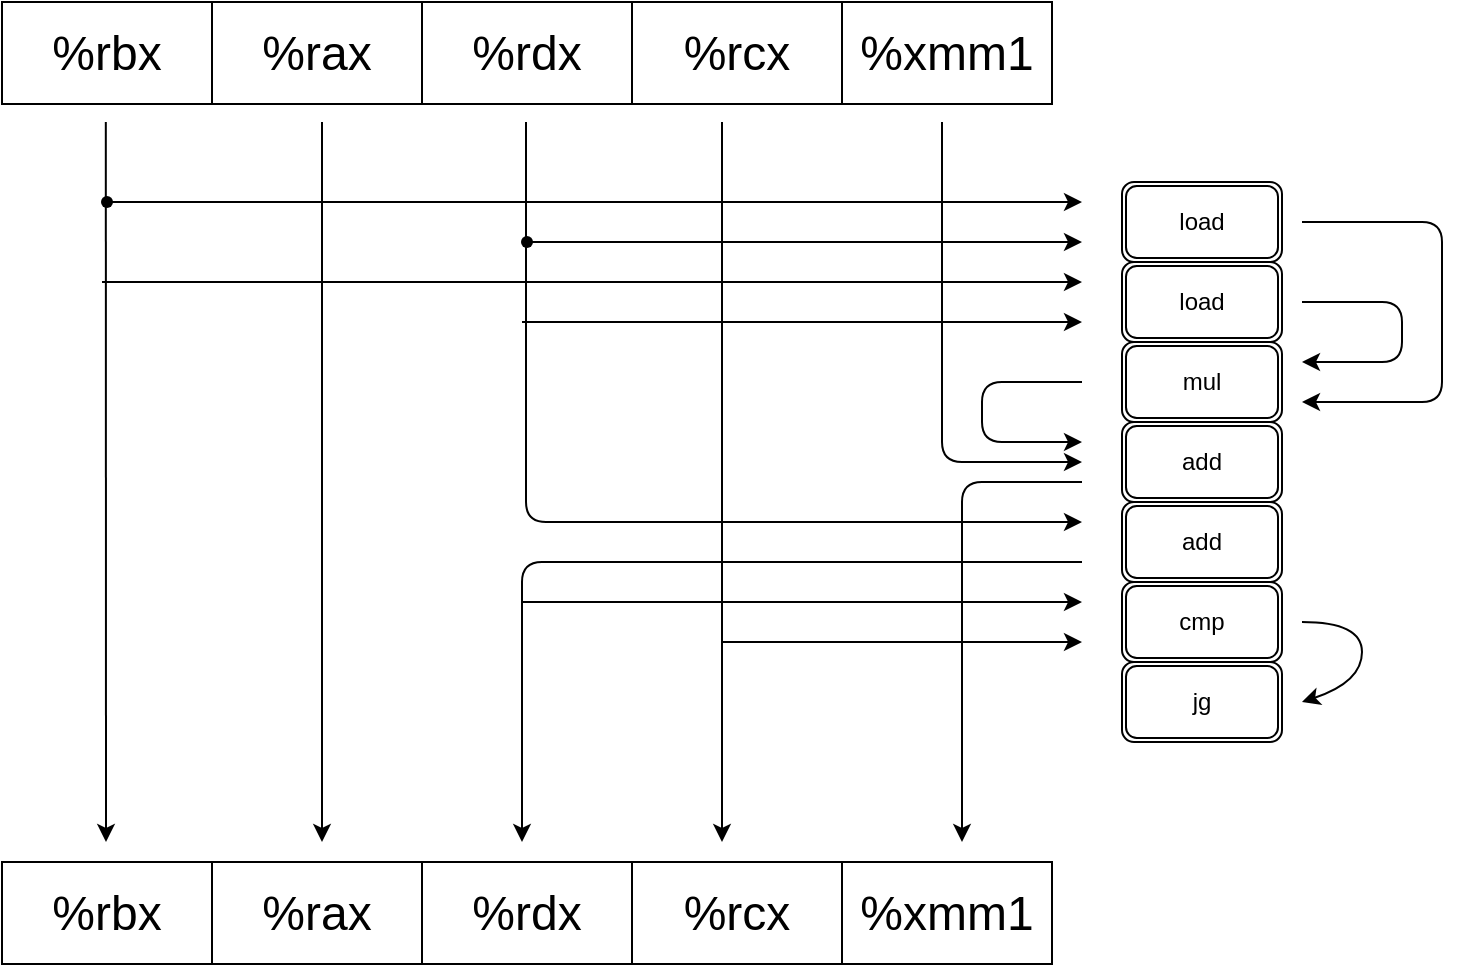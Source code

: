 <mxfile version="14.7.3" type="github"><diagram id="KCBTRoaTTA7cvP2xxp_u" name="Page-1"><mxGraphModel dx="884" dy="495" grid="1" gridSize="10" guides="1" tooltips="1" connect="1" arrows="1" fold="1" page="1" pageScale="1" pageWidth="827" pageHeight="1169" math="0" shadow="0"><root><mxCell id="0"/><mxCell id="1" parent="0"/><mxCell id="2uwaL5iHGOq5MJVvKIWi-41" value="&lt;font style=&quot;font-size: 24px&quot;&gt;%rax&lt;/font&gt;" style="rounded=0;whiteSpace=wrap;html=1;startSize=0;" vertex="1" parent="1"><mxGeometry x="145" y="40" width="105" height="51" as="geometry"/></mxCell><mxCell id="2uwaL5iHGOq5MJVvKIWi-42" value="&lt;font style=&quot;font-size: 24px&quot;&gt;%rbx&lt;/font&gt;" style="rounded=0;whiteSpace=wrap;html=1;startSize=0;" vertex="1" parent="1"><mxGeometry x="40" y="40" width="105" height="51" as="geometry"/></mxCell><mxCell id="2uwaL5iHGOq5MJVvKIWi-43" value="&lt;font style=&quot;font-size: 24px&quot;&gt;%rdx&lt;/font&gt;" style="rounded=0;whiteSpace=wrap;html=1;startSize=0;" vertex="1" parent="1"><mxGeometry x="250" y="40" width="105" height="51" as="geometry"/></mxCell><mxCell id="2uwaL5iHGOq5MJVvKIWi-44" value="&lt;font style=&quot;font-size: 24px&quot;&gt;%rcx&lt;/font&gt;" style="rounded=0;whiteSpace=wrap;html=1;startSize=0;" vertex="1" parent="1"><mxGeometry x="355" y="40" width="105" height="51" as="geometry"/></mxCell><mxCell id="2uwaL5iHGOq5MJVvKIWi-45" value="&lt;font style=&quot;font-size: 24px&quot;&gt;%xmm1&lt;/font&gt;" style="rounded=0;whiteSpace=wrap;html=1;startSize=0;" vertex="1" parent="1"><mxGeometry x="460" y="40" width="105" height="51" as="geometry"/></mxCell><mxCell id="2uwaL5iHGOq5MJVvKIWi-47" value="&lt;font style=&quot;font-size: 24px&quot;&gt;%rax&lt;/font&gt;" style="rounded=0;whiteSpace=wrap;html=1;startSize=0;" vertex="1" parent="1"><mxGeometry x="145" y="470" width="105" height="51" as="geometry"/></mxCell><mxCell id="2uwaL5iHGOq5MJVvKIWi-48" value="&lt;font style=&quot;font-size: 24px&quot;&gt;%rbx&lt;/font&gt;" style="rounded=0;whiteSpace=wrap;html=1;startSize=0;" vertex="1" parent="1"><mxGeometry x="40" y="470" width="105" height="51" as="geometry"/></mxCell><mxCell id="2uwaL5iHGOq5MJVvKIWi-49" value="&lt;font style=&quot;font-size: 24px&quot;&gt;%rdx&lt;/font&gt;" style="rounded=0;whiteSpace=wrap;html=1;startSize=0;" vertex="1" parent="1"><mxGeometry x="250" y="470" width="105" height="51" as="geometry"/></mxCell><mxCell id="2uwaL5iHGOq5MJVvKIWi-50" value="&lt;font style=&quot;font-size: 24px&quot;&gt;%rcx&lt;/font&gt;" style="rounded=0;whiteSpace=wrap;html=1;startSize=0;" vertex="1" parent="1"><mxGeometry x="355" y="470" width="105" height="51" as="geometry"/></mxCell><mxCell id="2uwaL5iHGOq5MJVvKIWi-51" value="&lt;font style=&quot;font-size: 24px&quot;&gt;%xmm1&lt;/font&gt;" style="rounded=0;whiteSpace=wrap;html=1;startSize=0;" vertex="1" parent="1"><mxGeometry x="460" y="470" width="105" height="51" as="geometry"/></mxCell><mxCell id="2uwaL5iHGOq5MJVvKIWi-53" value="" style="endArrow=classic;html=1;startSize=0;" edge="1" parent="1"><mxGeometry width="50" height="50" relative="1" as="geometry"><mxPoint x="91.91" y="100" as="sourcePoint"/><mxPoint x="92" y="460" as="targetPoint"/></mxGeometry></mxCell><mxCell id="2uwaL5iHGOq5MJVvKIWi-54" value="" style="endArrow=classic;html=1;startSize=0;" edge="1" parent="1"><mxGeometry width="50" height="50" relative="1" as="geometry"><mxPoint x="200" y="100" as="sourcePoint"/><mxPoint x="200" y="460" as="targetPoint"/></mxGeometry></mxCell><mxCell id="2uwaL5iHGOq5MJVvKIWi-55" value="" style="endArrow=classic;html=1;startSize=0;exitX=0.382;exitY=0.502;exitDx=0;exitDy=0;exitPerimeter=0;" edge="1" parent="1" source="2uwaL5iHGOq5MJVvKIWi-56"><mxGeometry width="50" height="50" relative="1" as="geometry"><mxPoint x="530" y="140" as="sourcePoint"/><mxPoint x="580" y="140" as="targetPoint"/><Array as="points"/></mxGeometry></mxCell><mxCell id="2uwaL5iHGOq5MJVvKIWi-56" value="" style="shape=waypoint;sketch=0;size=6;pointerEvents=1;points=[];fillColor=none;resizable=0;rotatable=0;perimeter=centerPerimeter;snapToPoint=1;startSize=0;html=1;" vertex="1" parent="1"><mxGeometry x="72.5" y="120" width="40" height="40" as="geometry"/></mxCell><mxCell id="2uwaL5iHGOq5MJVvKIWi-57" value="load" style="shape=ext;double=1;rounded=1;whiteSpace=wrap;html=1;startSize=0;" vertex="1" parent="1"><mxGeometry x="600" y="130" width="80" height="40" as="geometry"/></mxCell><mxCell id="2uwaL5iHGOq5MJVvKIWi-58" value="load" style="shape=ext;double=1;rounded=1;whiteSpace=wrap;html=1;startSize=0;" vertex="1" parent="1"><mxGeometry x="600" y="170" width="80" height="40" as="geometry"/></mxCell><mxCell id="2uwaL5iHGOq5MJVvKIWi-59" value="" style="endArrow=classic;html=1;startSize=0;" edge="1" parent="1"><mxGeometry width="50" height="50" relative="1" as="geometry"><mxPoint x="302" y="100" as="sourcePoint"/><mxPoint x="580" y="300" as="targetPoint"/><Array as="points"><mxPoint x="302" y="300"/></Array></mxGeometry></mxCell><mxCell id="2uwaL5iHGOq5MJVvKIWi-60" value="" style="endArrow=classic;html=1;startSize=0;startArrow=none;" edge="1" parent="1" source="2uwaL5iHGOq5MJVvKIWi-61"><mxGeometry width="50" height="50" relative="1" as="geometry"><mxPoint x="300" y="160" as="sourcePoint"/><mxPoint x="580" y="160" as="targetPoint"/></mxGeometry></mxCell><mxCell id="2uwaL5iHGOq5MJVvKIWi-61" value="" style="shape=waypoint;sketch=0;size=6;pointerEvents=1;points=[];fillColor=none;resizable=0;rotatable=0;perimeter=centerPerimeter;snapToPoint=1;startSize=0;html=1;" vertex="1" parent="1"><mxGeometry x="282.5" y="140" width="40" height="40" as="geometry"/></mxCell><mxCell id="2uwaL5iHGOq5MJVvKIWi-62" value="" style="endArrow=none;html=1;startSize=0;exitX=0.367;exitY=0.468;exitDx=0;exitDy=0;exitPerimeter=0;" edge="1" parent="1" source="2uwaL5iHGOq5MJVvKIWi-61" target="2uwaL5iHGOq5MJVvKIWi-61"><mxGeometry width="50" height="50" relative="1" as="geometry"><mxPoint x="300" y="160" as="sourcePoint"/><mxPoint x="580.0" y="160" as="targetPoint"/></mxGeometry></mxCell><mxCell id="2uwaL5iHGOq5MJVvKIWi-64" value="mul" style="shape=ext;double=1;rounded=1;whiteSpace=wrap;html=1;startSize=0;" vertex="1" parent="1"><mxGeometry x="600" y="210" width="80" height="40" as="geometry"/></mxCell><mxCell id="2uwaL5iHGOq5MJVvKIWi-65" value="add" style="shape=ext;double=1;rounded=1;whiteSpace=wrap;html=1;startSize=0;" vertex="1" parent="1"><mxGeometry x="600" y="250" width="80" height="40" as="geometry"/></mxCell><mxCell id="2uwaL5iHGOq5MJVvKIWi-68" value="" style="endArrow=classic;html=1;startSize=0;" edge="1" parent="1"><mxGeometry width="50" height="50" relative="1" as="geometry"><mxPoint x="90" y="180" as="sourcePoint"/><mxPoint x="580" y="180" as="targetPoint"/></mxGeometry></mxCell><mxCell id="2uwaL5iHGOq5MJVvKIWi-69" value="" style="endArrow=classic;html=1;startSize=0;" edge="1" parent="1"><mxGeometry width="50" height="50" relative="1" as="geometry"><mxPoint x="300" y="200" as="sourcePoint"/><mxPoint x="580" y="200" as="targetPoint"/></mxGeometry></mxCell><mxCell id="2uwaL5iHGOq5MJVvKIWi-71" value="" style="edgeStyle=elbowEdgeStyle;elbow=vertical;endArrow=classic;html=1;startSize=0;" edge="1" parent="1"><mxGeometry width="50" height="50" relative="1" as="geometry"><mxPoint x="510" y="100" as="sourcePoint"/><mxPoint x="580" y="270" as="targetPoint"/><Array as="points"><mxPoint x="510" y="270"/></Array></mxGeometry></mxCell><mxCell id="2uwaL5iHGOq5MJVvKIWi-72" value="" style="edgeStyle=elbowEdgeStyle;elbow=vertical;endArrow=classic;html=1;startSize=0;" edge="1" parent="1"><mxGeometry width="50" height="50" relative="1" as="geometry"><mxPoint x="580" y="280" as="sourcePoint"/><mxPoint x="520" y="460" as="targetPoint"/><Array as="points"><mxPoint x="540" y="280"/></Array></mxGeometry></mxCell><mxCell id="2uwaL5iHGOq5MJVvKIWi-73" value="add" style="shape=ext;double=1;rounded=1;whiteSpace=wrap;html=1;startSize=0;" vertex="1" parent="1"><mxGeometry x="600" y="290" width="80" height="40" as="geometry"/></mxCell><mxCell id="2uwaL5iHGOq5MJVvKIWi-74" value="" style="endArrow=classic;html=1;startSize=0;" edge="1" parent="1"><mxGeometry width="50" height="50" relative="1" as="geometry"><mxPoint x="580" y="230" as="sourcePoint"/><mxPoint x="580" y="260" as="targetPoint"/><Array as="points"><mxPoint x="530" y="230"/><mxPoint x="530" y="260"/></Array></mxGeometry></mxCell><mxCell id="2uwaL5iHGOq5MJVvKIWi-75" value="" style="edgeStyle=segmentEdgeStyle;endArrow=classic;html=1;startSize=0;" edge="1" parent="1"><mxGeometry width="50" height="50" relative="1" as="geometry"><mxPoint x="690" y="150" as="sourcePoint"/><mxPoint x="690" y="240" as="targetPoint"/><Array as="points"><mxPoint x="760" y="150"/><mxPoint x="760" y="240"/><mxPoint x="690" y="240"/></Array></mxGeometry></mxCell><mxCell id="2uwaL5iHGOq5MJVvKIWi-79" value="" style="endArrow=classic;html=1;startSize=0;" edge="1" parent="1"><mxGeometry width="50" height="50" relative="1" as="geometry"><mxPoint x="690" y="190" as="sourcePoint"/><mxPoint x="690" y="220" as="targetPoint"/><Array as="points"><mxPoint x="740" y="190"/><mxPoint x="740" y="220"/></Array></mxGeometry></mxCell><mxCell id="2uwaL5iHGOq5MJVvKIWi-80" value="cmp" style="shape=ext;double=1;rounded=1;whiteSpace=wrap;html=1;startSize=0;" vertex="1" parent="1"><mxGeometry x="600" y="330" width="80" height="40" as="geometry"/></mxCell><mxCell id="2uwaL5iHGOq5MJVvKIWi-81" value="" style="endArrow=classic;html=1;startSize=0;" edge="1" parent="1"><mxGeometry width="50" height="50" relative="1" as="geometry"><mxPoint x="580" y="320" as="sourcePoint"/><mxPoint x="300" y="460" as="targetPoint"/><Array as="points"><mxPoint x="300" y="320"/></Array></mxGeometry></mxCell><mxCell id="2uwaL5iHGOq5MJVvKIWi-82" value="jg" style="shape=ext;double=1;rounded=1;whiteSpace=wrap;html=1;startSize=0;" vertex="1" parent="1"><mxGeometry x="600" y="370" width="80" height="40" as="geometry"/></mxCell><mxCell id="2uwaL5iHGOq5MJVvKIWi-83" value="" style="endArrow=classic;html=1;startSize=0;" edge="1" parent="1"><mxGeometry width="50" height="50" relative="1" as="geometry"><mxPoint x="300" y="340" as="sourcePoint"/><mxPoint x="580" y="340" as="targetPoint"/></mxGeometry></mxCell><mxCell id="2uwaL5iHGOq5MJVvKIWi-84" value="" style="endArrow=classic;html=1;startSize=0;" edge="1" parent="1"><mxGeometry width="50" height="50" relative="1" as="geometry"><mxPoint x="400" y="100" as="sourcePoint"/><mxPoint x="400" y="460" as="targetPoint"/></mxGeometry></mxCell><mxCell id="2uwaL5iHGOq5MJVvKIWi-85" value="" style="endArrow=classic;html=1;startSize=0;" edge="1" parent="1"><mxGeometry width="50" height="50" relative="1" as="geometry"><mxPoint x="400" y="360" as="sourcePoint"/><mxPoint x="580" y="360" as="targetPoint"/></mxGeometry></mxCell><mxCell id="2uwaL5iHGOq5MJVvKIWi-86" value="" style="curved=1;endArrow=classic;html=1;startSize=0;" edge="1" parent="1"><mxGeometry width="50" height="50" relative="1" as="geometry"><mxPoint x="690" y="350" as="sourcePoint"/><mxPoint x="690" y="390" as="targetPoint"/><Array as="points"><mxPoint x="720" y="350"/><mxPoint x="720" y="380"/></Array></mxGeometry></mxCell></root></mxGraphModel></diagram></mxfile>